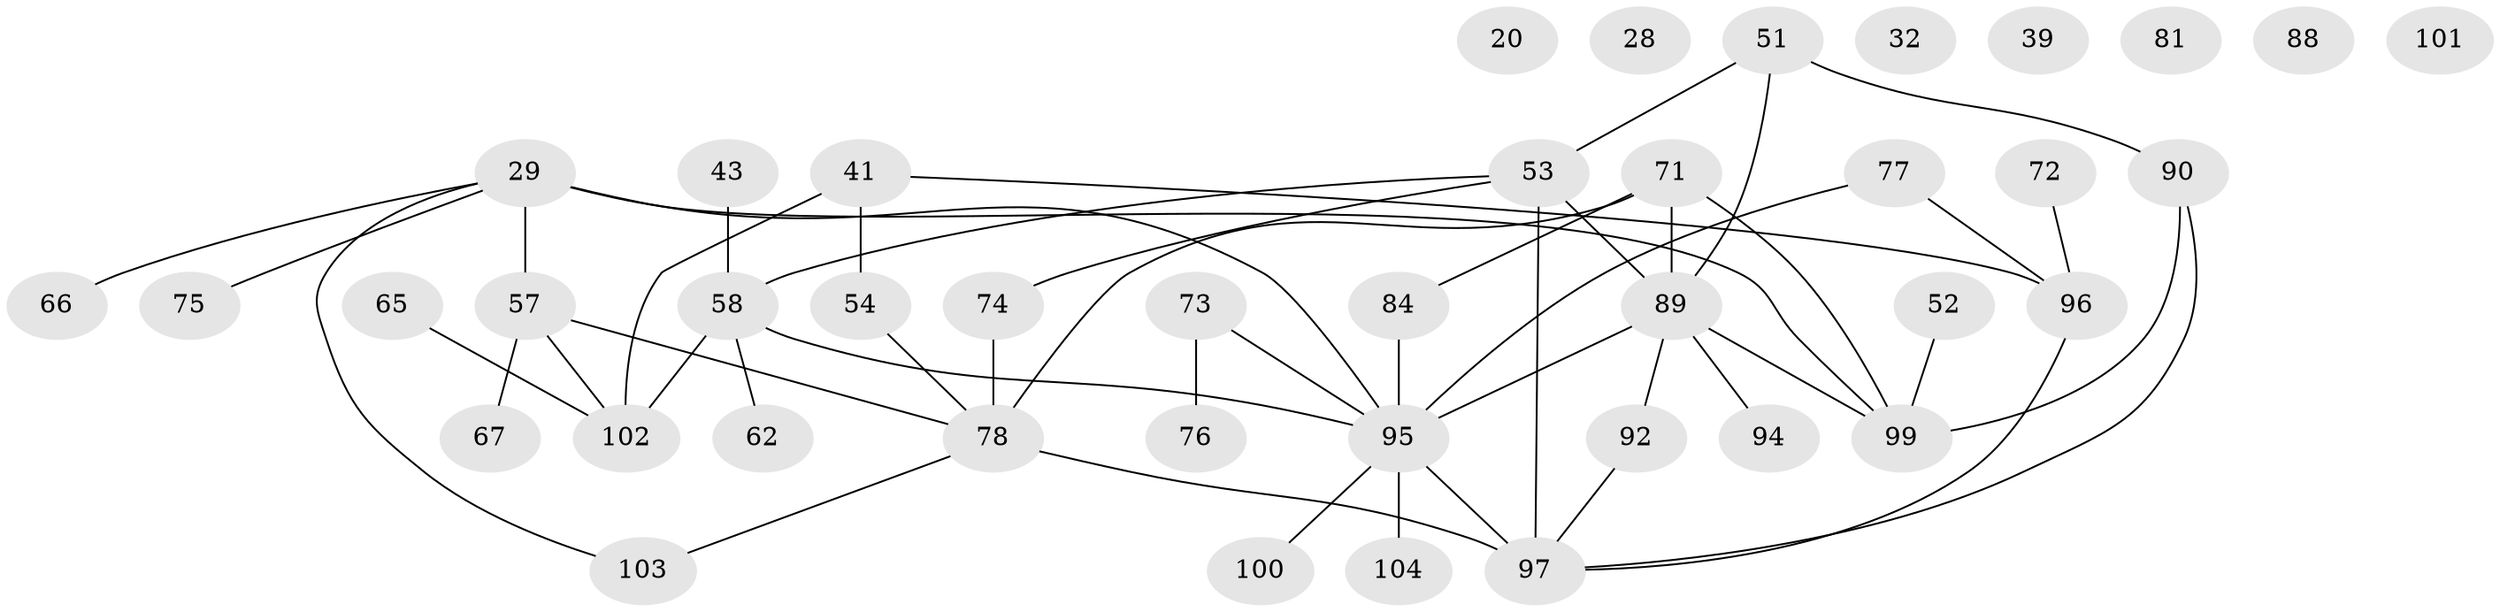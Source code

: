 // original degree distribution, {1: 0.22115384615384615, 2: 0.25961538461538464, 3: 0.20192307692307693, 4: 0.16346153846153846, 0: 0.057692307692307696, 7: 0.009615384615384616, 5: 0.0673076923076923, 6: 0.019230769230769232}
// Generated by graph-tools (version 1.1) at 2025/42/03/04/25 21:42:50]
// undirected, 41 vertices, 50 edges
graph export_dot {
graph [start="1"]
  node [color=gray90,style=filled];
  20;
  28;
  29 [super="+9"];
  32;
  39;
  41 [super="+33"];
  43;
  51 [super="+25"];
  52;
  53 [super="+46"];
  54 [super="+35"];
  57 [super="+15"];
  58 [super="+48+56"];
  62 [super="+16"];
  65;
  66 [super="+7"];
  67 [super="+37"];
  71 [super="+36"];
  72;
  73 [super="+60"];
  74 [super="+22"];
  75 [super="+61"];
  76;
  77;
  78 [super="+5+23"];
  81 [super="+1"];
  84 [super="+82"];
  88;
  89 [super="+40+44+86"];
  90;
  92;
  94;
  95 [super="+18+87"];
  96;
  97 [super="+4+47+26+63+64"];
  99 [super="+49+79"];
  100 [super="+91"];
  101;
  102 [super="+14+98"];
  103 [super="+80+83"];
  104;
  29 -- 57 [weight=2];
  29 -- 66;
  29 -- 75;
  29 -- 95;
  29 -- 103;
  29 -- 99;
  41 -- 96 [weight=2];
  41 -- 102 [weight=2];
  41 -- 54;
  43 -- 58;
  51 -- 90 [weight=2];
  51 -- 89;
  51 -- 53 [weight=2];
  52 -- 99;
  53 -- 74;
  53 -- 58;
  53 -- 97;
  53 -- 89;
  54 -- 78;
  57 -- 78 [weight=2];
  57 -- 67;
  57 -- 102 [weight=2];
  58 -- 102 [weight=3];
  58 -- 95 [weight=2];
  58 -- 62;
  65 -- 102;
  71 -- 78 [weight=2];
  71 -- 89;
  71 -- 99 [weight=2];
  71 -- 84;
  72 -- 96;
  73 -- 95 [weight=2];
  73 -- 76;
  74 -- 78;
  77 -- 95;
  77 -- 96;
  78 -- 97 [weight=2];
  78 -- 103;
  84 -- 95;
  89 -- 95 [weight=3];
  89 -- 94;
  89 -- 99 [weight=2];
  89 -- 92;
  90 -- 97;
  90 -- 99;
  92 -- 97;
  95 -- 104;
  95 -- 100;
  95 -- 97 [weight=2];
  96 -- 97;
}
